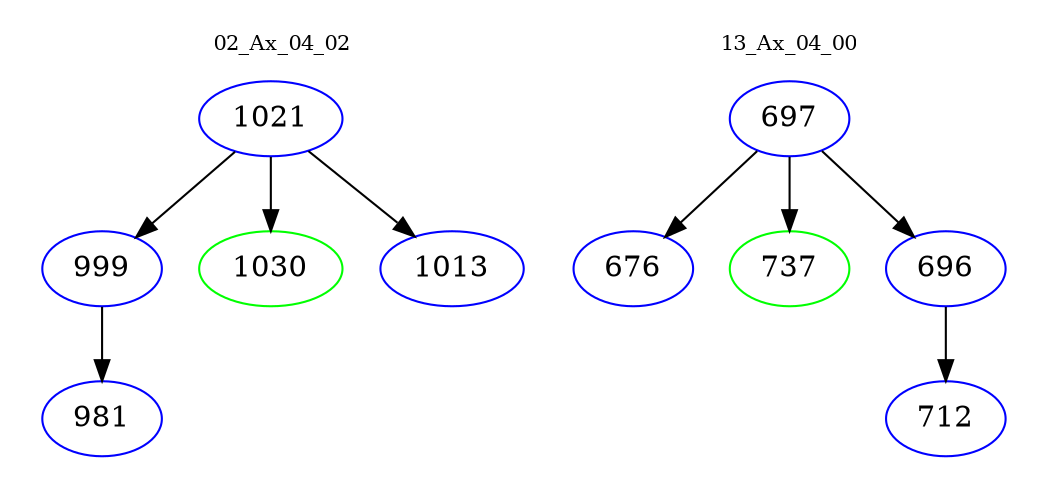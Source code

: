 digraph{
subgraph cluster_0 {
color = white
label = "02_Ax_04_02";
fontsize=10;
T0_1021 [label="1021", color="blue"]
T0_1021 -> T0_999 [color="black"]
T0_999 [label="999", color="blue"]
T0_999 -> T0_981 [color="black"]
T0_981 [label="981", color="blue"]
T0_1021 -> T0_1030 [color="black"]
T0_1030 [label="1030", color="green"]
T0_1021 -> T0_1013 [color="black"]
T0_1013 [label="1013", color="blue"]
}
subgraph cluster_1 {
color = white
label = "13_Ax_04_00";
fontsize=10;
T1_697 [label="697", color="blue"]
T1_697 -> T1_676 [color="black"]
T1_676 [label="676", color="blue"]
T1_697 -> T1_737 [color="black"]
T1_737 [label="737", color="green"]
T1_697 -> T1_696 [color="black"]
T1_696 [label="696", color="blue"]
T1_696 -> T1_712 [color="black"]
T1_712 [label="712", color="blue"]
}
}
